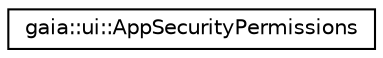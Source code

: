 digraph G
{
  edge [fontname="Helvetica",fontsize="10",labelfontname="Helvetica",labelfontsize="10"];
  node [fontname="Helvetica",fontsize="10",shape=record];
  rankdir=LR;
  Node1 [label="gaia::ui::AppSecurityPermissions",height=0.2,width=0.4,color="black", fillcolor="white", style="filled",URL="$d3/db1/classgaia_1_1ui_1_1_app_security_permissions.html"];
}
